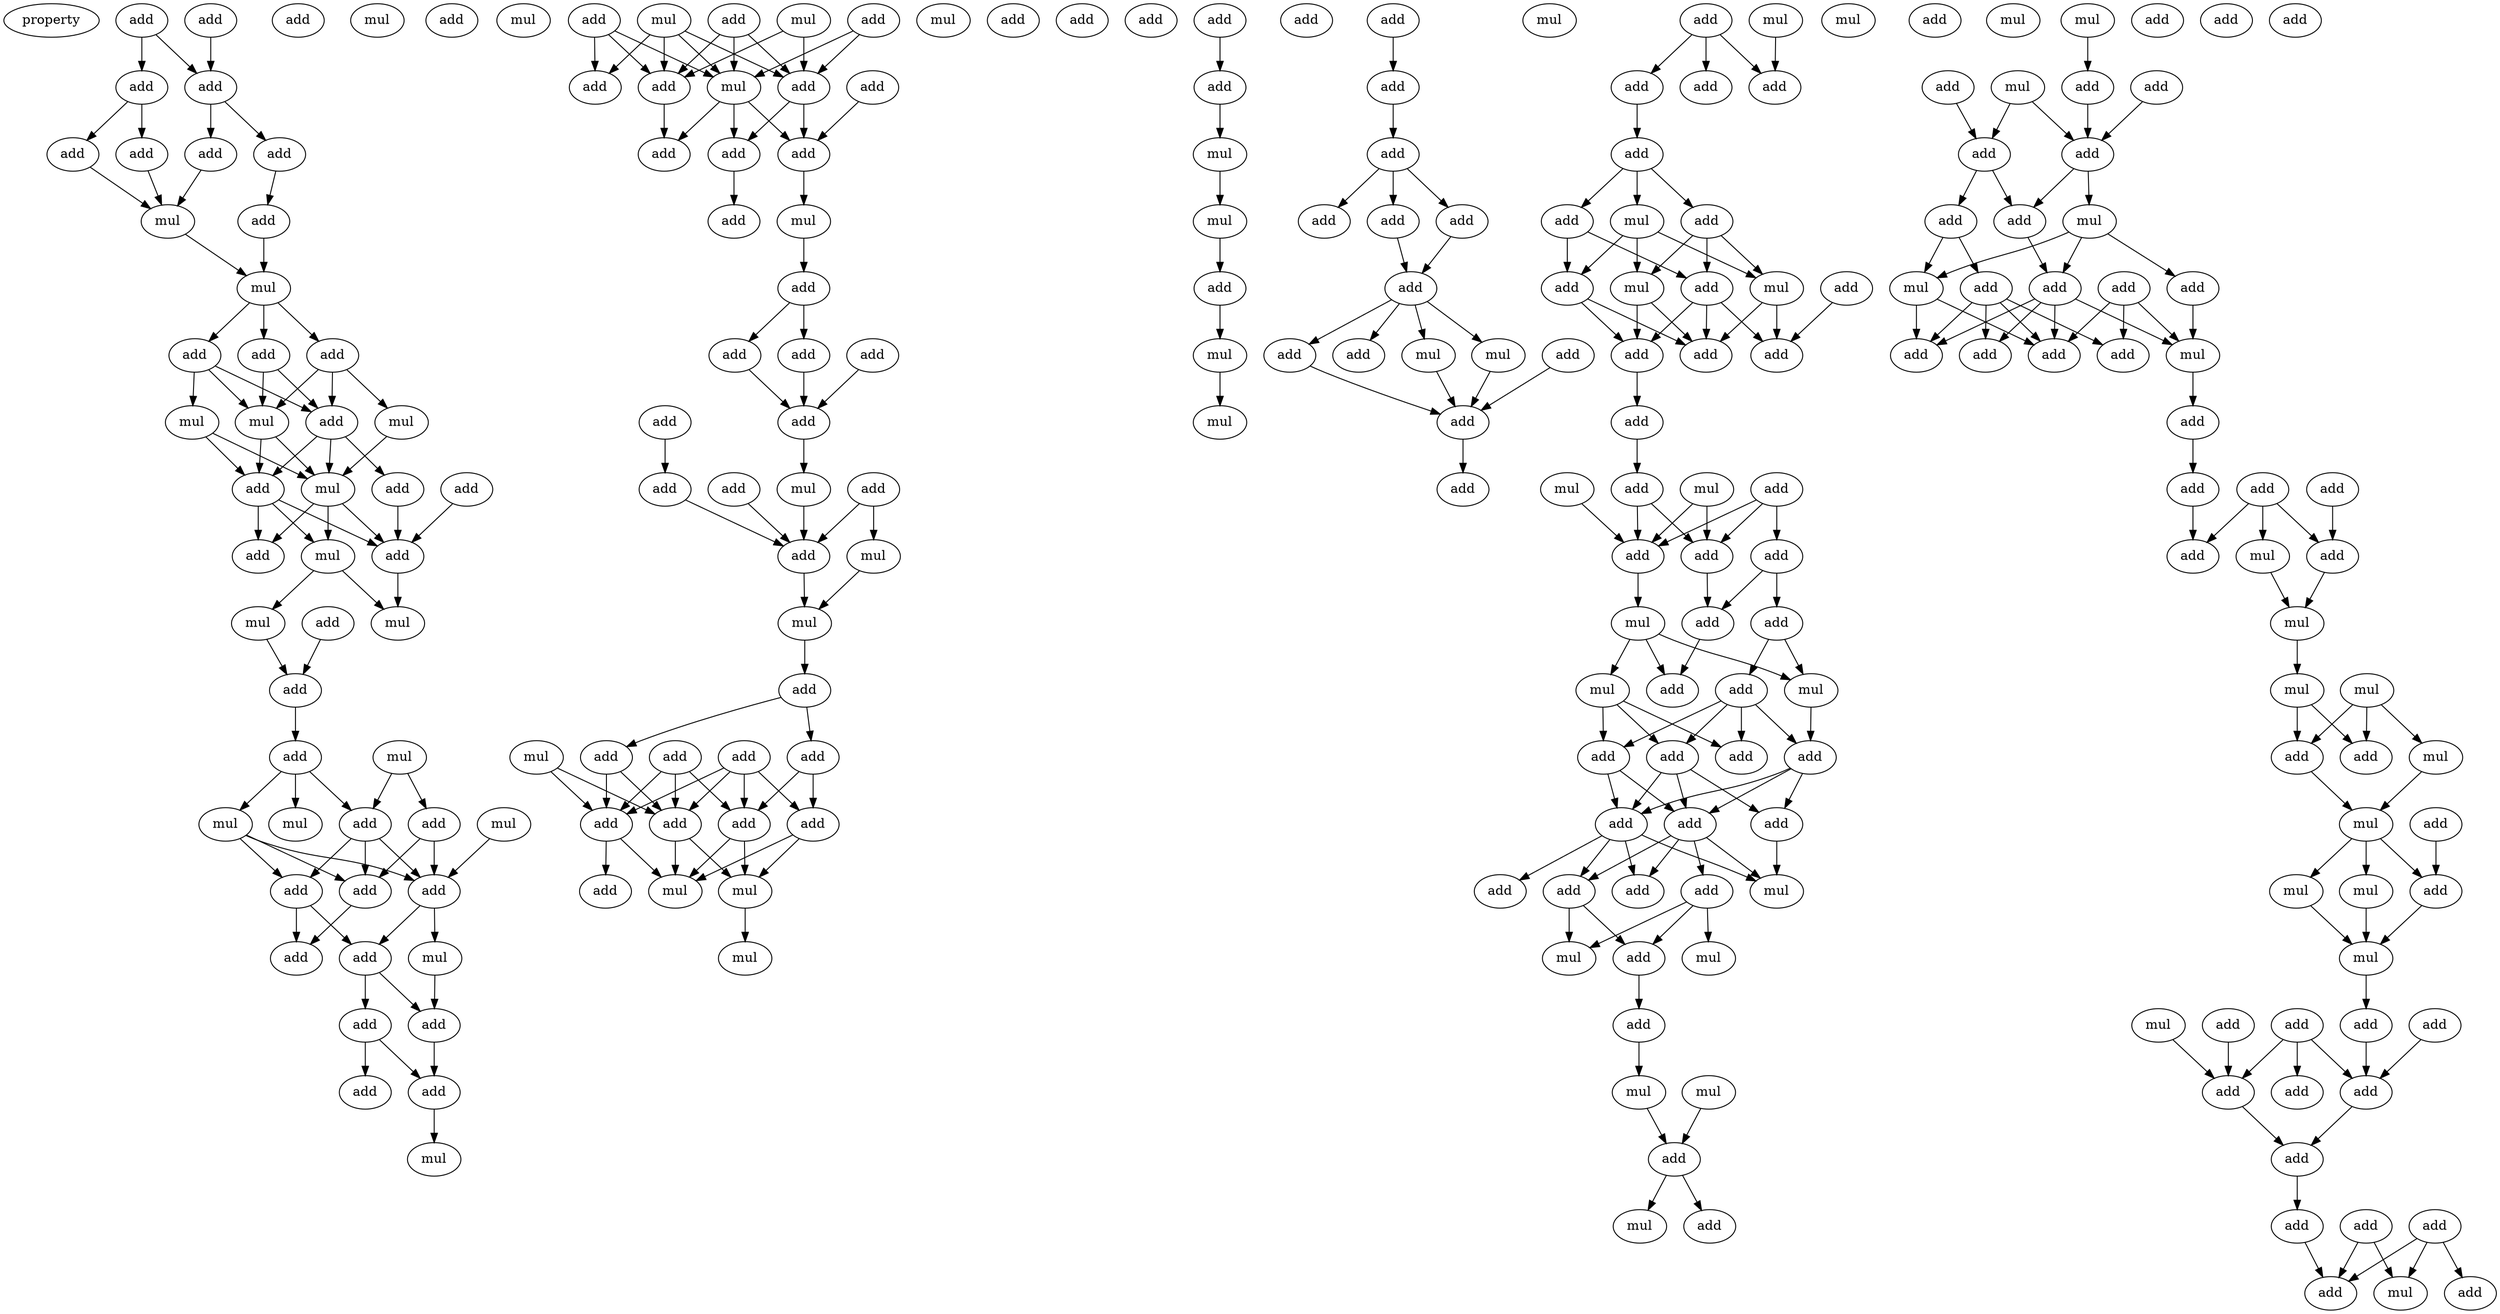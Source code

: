 digraph {
    node [fontcolor=black]
    property [mul=2,lf=1.5]
    0 [ label = add ];
    1 [ label = add ];
    2 [ label = add ];
    3 [ label = add ];
    4 [ label = add ];
    5 [ label = add ];
    6 [ label = add ];
    7 [ label = add ];
    8 [ label = add ];
    9 [ label = mul ];
    10 [ label = add ];
    11 [ label = mul ];
    12 [ label = add ];
    13 [ label = add ];
    14 [ label = add ];
    15 [ label = add ];
    16 [ label = mul ];
    17 [ label = mul ];
    18 [ label = mul ];
    19 [ label = mul ];
    20 [ label = add ];
    21 [ label = add ];
    22 [ label = add ];
    23 [ label = mul ];
    24 [ label = add ];
    25 [ label = add ];
    26 [ label = mul ];
    27 [ label = mul ];
    28 [ label = mul ];
    29 [ label = add ];
    30 [ label = add ];
    31 [ label = add ];
    32 [ label = add ];
    33 [ label = mul ];
    34 [ label = mul ];
    35 [ label = add ];
    36 [ label = mul ];
    37 [ label = mul ];
    38 [ label = add ];
    39 [ label = add ];
    40 [ label = add ];
    41 [ label = add ];
    42 [ label = add ];
    43 [ label = add ];
    44 [ label = mul ];
    45 [ label = add ];
    46 [ label = add ];
    47 [ label = add ];
    48 [ label = mul ];
    49 [ label = add ];
    50 [ label = mul ];
    51 [ label = add ];
    52 [ label = add ];
    53 [ label = mul ];
    54 [ label = mul ];
    55 [ label = add ];
    56 [ label = add ];
    57 [ label = add ];
    58 [ label = mul ];
    59 [ label = add ];
    60 [ label = add ];
    61 [ label = add ];
    62 [ label = add ];
    63 [ label = add ];
    64 [ label = add ];
    65 [ label = mul ];
    66 [ label = add ];
    67 [ label = add ];
    68 [ label = add ];
    69 [ label = mul ];
    70 [ label = add ];
    71 [ label = add ];
    72 [ label = add ];
    73 [ label = add ];
    74 [ label = add ];
    75 [ label = add ];
    76 [ label = add ];
    77 [ label = mul ];
    78 [ label = add ];
    79 [ label = mul ];
    80 [ label = add ];
    81 [ label = add ];
    82 [ label = mul ];
    83 [ label = add ];
    84 [ label = add ];
    85 [ label = add ];
    86 [ label = mul ];
    87 [ label = add ];
    88 [ label = add ];
    89 [ label = add ];
    90 [ label = add ];
    91 [ label = add ];
    92 [ label = add ];
    93 [ label = add ];
    94 [ label = mul ];
    95 [ label = mul ];
    96 [ label = mul ];
    97 [ label = add ];
    98 [ label = add ];
    99 [ label = add ];
    100 [ label = mul ];
    101 [ label = mul ];
    102 [ label = add ];
    103 [ label = mul ];
    104 [ label = mul ];
    105 [ label = add ];
    106 [ label = add ];
    107 [ label = add ];
    108 [ label = mul ];
    109 [ label = add ];
    110 [ label = add ];
    111 [ label = add ];
    112 [ label = add ];
    113 [ label = add ];
    114 [ label = add ];
    115 [ label = mul ];
    116 [ label = add ];
    117 [ label = mul ];
    118 [ label = add ];
    119 [ label = add ];
    120 [ label = mul ];
    121 [ label = add ];
    122 [ label = add ];
    123 [ label = add ];
    124 [ label = add ];
    125 [ label = add ];
    126 [ label = add ];
    127 [ label = add ];
    128 [ label = mul ];
    129 [ label = add ];
    130 [ label = mul ];
    131 [ label = add ];
    132 [ label = mul ];
    133 [ label = add ];
    134 [ label = add ];
    135 [ label = add ];
    136 [ label = add ];
    137 [ label = add ];
    138 [ label = add ];
    139 [ label = add ];
    140 [ label = mul ];
    141 [ label = mul ];
    142 [ label = add ];
    143 [ label = add ];
    144 [ label = add ];
    145 [ label = add ];
    146 [ label = add ];
    147 [ label = mul ];
    148 [ label = add ];
    149 [ label = mul ];
    150 [ label = mul ];
    151 [ label = add ];
    152 [ label = add ];
    153 [ label = add ];
    154 [ label = add ];
    155 [ label = add ];
    156 [ label = add ];
    157 [ label = add ];
    158 [ label = add ];
    159 [ label = add ];
    160 [ label = add ];
    161 [ label = mul ];
    162 [ label = add ];
    163 [ label = add ];
    164 [ label = add ];
    165 [ label = mul ];
    166 [ label = mul ];
    167 [ label = add ];
    168 [ label = mul ];
    169 [ label = mul ];
    170 [ label = mul ];
    171 [ label = add ];
    172 [ label = add ];
    173 [ label = mul ];
    174 [ label = mul ];
    175 [ label = add ];
    176 [ label = mul ];
    177 [ label = add ];
    178 [ label = mul ];
    179 [ label = add ];
    180 [ label = add ];
    181 [ label = add ];
    182 [ label = add ];
    183 [ label = add ];
    184 [ label = add ];
    185 [ label = mul ];
    186 [ label = mul ];
    187 [ label = add ];
    188 [ label = add ];
    189 [ label = add ];
    190 [ label = add ];
    191 [ label = add ];
    192 [ label = add ];
    193 [ label = add ];
    194 [ label = add ];
    195 [ label = mul ];
    196 [ label = add ];
    197 [ label = add ];
    198 [ label = add ];
    199 [ label = add ];
    200 [ label = add ];
    201 [ label = add ];
    202 [ label = mul ];
    203 [ label = mul ];
    204 [ label = mul ];
    205 [ label = mul ];
    206 [ label = add ];
    207 [ label = add ];
    208 [ label = mul ];
    209 [ label = add ];
    210 [ label = mul ];
    211 [ label = add ];
    212 [ label = mul ];
    213 [ label = mul ];
    214 [ label = add ];
    215 [ label = add ];
    216 [ label = mul ];
    217 [ label = add ];
    218 [ label = add ];
    219 [ label = add ];
    220 [ label = add ];
    221 [ label = mul ];
    222 [ label = add ];
    223 [ label = add ];
    224 [ label = add ];
    225 [ label = add ];
    226 [ label = add ];
    227 [ label = add ];
    228 [ label = add ];
    229 [ label = add ];
    230 [ label = add ];
    231 [ label = mul ];
    232 [ label = add ];
    0 -> 3 [ name = 0 ];
    2 -> 3 [ name = 1 ];
    2 -> 4 [ name = 2 ];
    3 -> 5 [ name = 3 ];
    3 -> 7 [ name = 4 ];
    4 -> 6 [ name = 5 ];
    4 -> 8 [ name = 6 ];
    5 -> 10 [ name = 7 ];
    6 -> 9 [ name = 8 ];
    7 -> 9 [ name = 9 ];
    8 -> 9 [ name = 10 ];
    9 -> 11 [ name = 11 ];
    10 -> 11 [ name = 12 ];
    11 -> 12 [ name = 13 ];
    11 -> 13 [ name = 14 ];
    11 -> 14 [ name = 15 ];
    12 -> 15 [ name = 16 ];
    12 -> 17 [ name = 17 ];
    12 -> 18 [ name = 18 ];
    13 -> 15 [ name = 19 ];
    13 -> 17 [ name = 20 ];
    14 -> 15 [ name = 21 ];
    14 -> 16 [ name = 22 ];
    14 -> 17 [ name = 23 ];
    15 -> 19 [ name = 24 ];
    15 -> 20 [ name = 25 ];
    15 -> 21 [ name = 26 ];
    16 -> 19 [ name = 27 ];
    16 -> 20 [ name = 28 ];
    17 -> 19 [ name = 29 ];
    17 -> 20 [ name = 30 ];
    18 -> 19 [ name = 31 ];
    19 -> 23 [ name = 32 ];
    19 -> 24 [ name = 33 ];
    19 -> 25 [ name = 34 ];
    20 -> 23 [ name = 35 ];
    20 -> 24 [ name = 36 ];
    20 -> 25 [ name = 37 ];
    21 -> 24 [ name = 38 ];
    22 -> 24 [ name = 39 ];
    23 -> 26 [ name = 40 ];
    23 -> 27 [ name = 41 ];
    24 -> 26 [ name = 42 ];
    27 -> 31 [ name = 43 ];
    29 -> 31 [ name = 44 ];
    31 -> 32 [ name = 45 ];
    32 -> 34 [ name = 46 ];
    32 -> 35 [ name = 47 ];
    32 -> 36 [ name = 48 ];
    33 -> 35 [ name = 49 ];
    33 -> 38 [ name = 50 ];
    34 -> 39 [ name = 51 ];
    34 -> 40 [ name = 52 ];
    34 -> 41 [ name = 53 ];
    35 -> 39 [ name = 54 ];
    35 -> 40 [ name = 55 ];
    35 -> 41 [ name = 56 ];
    37 -> 41 [ name = 57 ];
    38 -> 40 [ name = 58 ];
    38 -> 41 [ name = 59 ];
    39 -> 42 [ name = 60 ];
    39 -> 43 [ name = 61 ];
    40 -> 43 [ name = 62 ];
    41 -> 42 [ name = 63 ];
    41 -> 44 [ name = 64 ];
    42 -> 45 [ name = 65 ];
    42 -> 46 [ name = 66 ];
    44 -> 46 [ name = 67 ];
    45 -> 47 [ name = 68 ];
    45 -> 49 [ name = 69 ];
    46 -> 47 [ name = 70 ];
    47 -> 50 [ name = 71 ];
    51 -> 58 [ name = 72 ];
    51 -> 59 [ name = 73 ];
    52 -> 56 [ name = 74 ];
    52 -> 57 [ name = 75 ];
    52 -> 58 [ name = 76 ];
    53 -> 56 [ name = 77 ];
    53 -> 59 [ name = 78 ];
    54 -> 56 [ name = 79 ];
    54 -> 57 [ name = 80 ];
    54 -> 58 [ name = 81 ];
    54 -> 59 [ name = 82 ];
    55 -> 56 [ name = 83 ];
    55 -> 58 [ name = 84 ];
    55 -> 59 [ name = 85 ];
    56 -> 61 [ name = 86 ];
    58 -> 61 [ name = 87 ];
    58 -> 62 [ name = 88 ];
    58 -> 63 [ name = 89 ];
    59 -> 62 [ name = 90 ];
    59 -> 63 [ name = 91 ];
    60 -> 62 [ name = 92 ];
    62 -> 65 [ name = 93 ];
    63 -> 64 [ name = 94 ];
    65 -> 66 [ name = 95 ];
    66 -> 67 [ name = 96 ];
    66 -> 68 [ name = 97 ];
    67 -> 71 [ name = 98 ];
    68 -> 71 [ name = 99 ];
    70 -> 71 [ name = 100 ];
    71 -> 77 [ name = 101 ];
    72 -> 74 [ name = 102 ];
    73 -> 78 [ name = 103 ];
    73 -> 79 [ name = 104 ];
    74 -> 78 [ name = 105 ];
    75 -> 78 [ name = 106 ];
    77 -> 78 [ name = 107 ];
    78 -> 82 [ name = 108 ];
    79 -> 82 [ name = 109 ];
    82 -> 83 [ name = 110 ];
    83 -> 84 [ name = 111 ];
    83 -> 87 [ name = 112 ];
    84 -> 90 [ name = 113 ];
    84 -> 91 [ name = 114 ];
    85 -> 89 [ name = 115 ];
    85 -> 91 [ name = 116 ];
    85 -> 92 [ name = 117 ];
    86 -> 89 [ name = 118 ];
    86 -> 92 [ name = 119 ];
    87 -> 89 [ name = 120 ];
    87 -> 92 [ name = 121 ];
    88 -> 89 [ name = 122 ];
    88 -> 90 [ name = 123 ];
    88 -> 91 [ name = 124 ];
    88 -> 92 [ name = 125 ];
    89 -> 93 [ name = 126 ];
    89 -> 95 [ name = 127 ];
    90 -> 94 [ name = 128 ];
    90 -> 95 [ name = 129 ];
    91 -> 94 [ name = 130 ];
    91 -> 95 [ name = 131 ];
    92 -> 94 [ name = 132 ];
    92 -> 95 [ name = 133 ];
    94 -> 96 [ name = 134 ];
    97 -> 98 [ name = 135 ];
    98 -> 100 [ name = 136 ];
    100 -> 101 [ name = 137 ];
    101 -> 102 [ name = 138 ];
    102 -> 103 [ name = 139 ];
    103 -> 104 [ name = 140 ];
    105 -> 106 [ name = 141 ];
    106 -> 107 [ name = 142 ];
    107 -> 109 [ name = 143 ];
    107 -> 110 [ name = 144 ];
    107 -> 111 [ name = 145 ];
    110 -> 112 [ name = 146 ];
    111 -> 112 [ name = 147 ];
    112 -> 113 [ name = 148 ];
    112 -> 114 [ name = 149 ];
    112 -> 115 [ name = 150 ];
    112 -> 117 [ name = 151 ];
    113 -> 118 [ name = 152 ];
    115 -> 118 [ name = 153 ];
    116 -> 118 [ name = 154 ];
    117 -> 118 [ name = 155 ];
    118 -> 121 [ name = 156 ];
    119 -> 122 [ name = 157 ];
    119 -> 123 [ name = 158 ];
    119 -> 124 [ name = 159 ];
    120 -> 123 [ name = 160 ];
    124 -> 125 [ name = 161 ];
    125 -> 126 [ name = 162 ];
    125 -> 127 [ name = 163 ];
    125 -> 128 [ name = 164 ];
    126 -> 129 [ name = 165 ];
    126 -> 130 [ name = 166 ];
    126 -> 132 [ name = 167 ];
    127 -> 129 [ name = 168 ];
    127 -> 131 [ name = 169 ];
    128 -> 130 [ name = 170 ];
    128 -> 131 [ name = 171 ];
    128 -> 132 [ name = 172 ];
    129 -> 134 [ name = 173 ];
    129 -> 135 [ name = 174 ];
    129 -> 136 [ name = 175 ];
    130 -> 134 [ name = 176 ];
    130 -> 135 [ name = 177 ];
    131 -> 134 [ name = 178 ];
    131 -> 135 [ name = 179 ];
    132 -> 135 [ name = 180 ];
    132 -> 136 [ name = 181 ];
    133 -> 136 [ name = 182 ];
    134 -> 137 [ name = 183 ];
    137 -> 138 [ name = 184 ];
    138 -> 142 [ name = 185 ];
    138 -> 144 [ name = 186 ];
    139 -> 142 [ name = 187 ];
    139 -> 143 [ name = 188 ];
    139 -> 144 [ name = 189 ];
    140 -> 142 [ name = 190 ];
    140 -> 144 [ name = 191 ];
    141 -> 144 [ name = 192 ];
    142 -> 145 [ name = 193 ];
    143 -> 145 [ name = 194 ];
    143 -> 146 [ name = 195 ];
    144 -> 147 [ name = 196 ];
    145 -> 148 [ name = 197 ];
    146 -> 150 [ name = 198 ];
    146 -> 151 [ name = 199 ];
    147 -> 148 [ name = 200 ];
    147 -> 149 [ name = 201 ];
    147 -> 150 [ name = 202 ];
    149 -> 152 [ name = 203 ];
    149 -> 153 [ name = 204 ];
    149 -> 155 [ name = 205 ];
    150 -> 154 [ name = 206 ];
    151 -> 152 [ name = 207 ];
    151 -> 153 [ name = 208 ];
    151 -> 154 [ name = 209 ];
    151 -> 155 [ name = 210 ];
    152 -> 156 [ name = 211 ];
    152 -> 157 [ name = 212 ];
    152 -> 158 [ name = 213 ];
    154 -> 156 [ name = 214 ];
    154 -> 157 [ name = 215 ];
    154 -> 158 [ name = 216 ];
    155 -> 156 [ name = 217 ];
    155 -> 157 [ name = 218 ];
    156 -> 159 [ name = 219 ];
    156 -> 160 [ name = 220 ];
    156 -> 161 [ name = 221 ];
    156 -> 162 [ name = 222 ];
    157 -> 159 [ name = 223 ];
    157 -> 161 [ name = 224 ];
    157 -> 162 [ name = 225 ];
    157 -> 163 [ name = 226 ];
    158 -> 161 [ name = 227 ];
    162 -> 164 [ name = 228 ];
    162 -> 165 [ name = 229 ];
    163 -> 164 [ name = 230 ];
    163 -> 165 [ name = 231 ];
    163 -> 166 [ name = 232 ];
    164 -> 167 [ name = 233 ];
    167 -> 170 [ name = 234 ];
    168 -> 171 [ name = 235 ];
    170 -> 171 [ name = 236 ];
    171 -> 173 [ name = 237 ];
    171 -> 175 [ name = 238 ];
    176 -> 177 [ name = 239 ];
    177 -> 182 [ name = 240 ];
    178 -> 181 [ name = 241 ];
    178 -> 182 [ name = 242 ];
    179 -> 182 [ name = 243 ];
    180 -> 181 [ name = 244 ];
    181 -> 183 [ name = 245 ];
    181 -> 184 [ name = 246 ];
    182 -> 183 [ name = 247 ];
    182 -> 185 [ name = 248 ];
    183 -> 187 [ name = 249 ];
    184 -> 186 [ name = 250 ];
    184 -> 189 [ name = 251 ];
    185 -> 186 [ name = 252 ];
    185 -> 187 [ name = 253 ];
    185 -> 188 [ name = 254 ];
    186 -> 193 [ name = 255 ];
    186 -> 194 [ name = 256 ];
    187 -> 191 [ name = 257 ];
    187 -> 193 [ name = 258 ];
    187 -> 194 [ name = 259 ];
    187 -> 195 [ name = 260 ];
    188 -> 195 [ name = 261 ];
    189 -> 191 [ name = 262 ];
    189 -> 192 [ name = 263 ];
    189 -> 193 [ name = 264 ];
    189 -> 194 [ name = 265 ];
    190 -> 192 [ name = 266 ];
    190 -> 194 [ name = 267 ];
    190 -> 195 [ name = 268 ];
    195 -> 196 [ name = 269 ];
    196 -> 198 [ name = 270 ];
    197 -> 200 [ name = 271 ];
    197 -> 201 [ name = 272 ];
    197 -> 202 [ name = 273 ];
    198 -> 201 [ name = 274 ];
    199 -> 200 [ name = 275 ];
    200 -> 203 [ name = 276 ];
    202 -> 203 [ name = 277 ];
    203 -> 205 [ name = 278 ];
    204 -> 206 [ name = 279 ];
    204 -> 207 [ name = 280 ];
    204 -> 208 [ name = 281 ];
    205 -> 206 [ name = 282 ];
    205 -> 207 [ name = 283 ];
    206 -> 210 [ name = 284 ];
    208 -> 210 [ name = 285 ];
    210 -> 212 [ name = 286 ];
    210 -> 213 [ name = 287 ];
    210 -> 214 [ name = 288 ];
    211 -> 214 [ name = 289 ];
    212 -> 216 [ name = 290 ];
    213 -> 216 [ name = 291 ];
    214 -> 216 [ name = 292 ];
    216 -> 217 [ name = 293 ];
    217 -> 222 [ name = 294 ];
    218 -> 222 [ name = 295 ];
    219 -> 223 [ name = 296 ];
    220 -> 222 [ name = 297 ];
    220 -> 223 [ name = 298 ];
    220 -> 224 [ name = 299 ];
    221 -> 223 [ name = 300 ];
    222 -> 225 [ name = 301 ];
    223 -> 225 [ name = 302 ];
    225 -> 228 [ name = 303 ];
    226 -> 231 [ name = 304 ];
    226 -> 232 [ name = 305 ];
    227 -> 230 [ name = 306 ];
    227 -> 231 [ name = 307 ];
    227 -> 232 [ name = 308 ];
    228 -> 232 [ name = 309 ];
}
